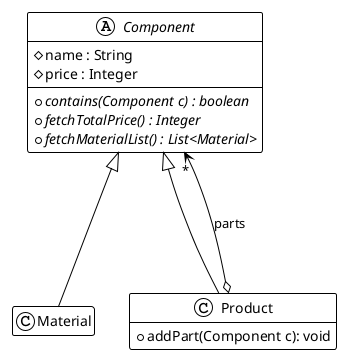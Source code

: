 @startuml
!theme plain
hide empty members

abstract class Component {
    # name : String
    # price : Integer
    {abstract} + contains(Component c) : boolean
    {abstract} + fetchTotalPrice() : Integer
    {abstract} + fetchMaterialList() : List<Material>
}
class Material {}
class Product {
    + addPart(Component c): void
}

Material --up-|> Component
Product --up-|> Component

Product o--> "*" Component : parts
@enduml

